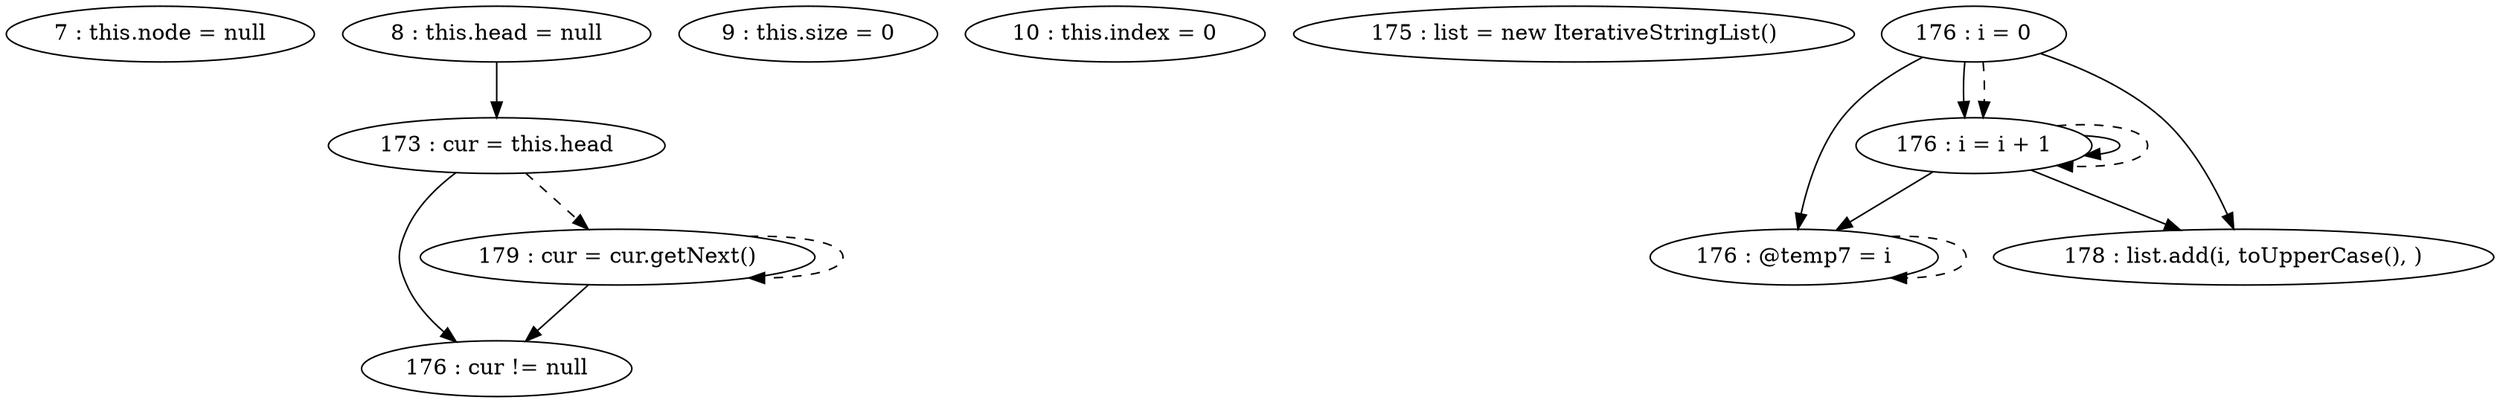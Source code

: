 digraph G {
"7 : this.node = null"
"8 : this.head = null"
"8 : this.head = null" -> "173 : cur = this.head"
"9 : this.size = 0"
"10 : this.index = 0"
"173 : cur = this.head"
"173 : cur = this.head" -> "176 : cur != null"
"173 : cur = this.head" -> "179 : cur = cur.getNext()" [style=dashed]
"175 : list = new IterativeStringList()"
"176 : i = 0"
"176 : i = 0" -> "176 : i = i + 1"
"176 : i = 0" -> "176 : @temp7 = i"
"176 : i = 0" -> "178 : list.add(i, toUpperCase(), )"
"176 : i = 0" -> "176 : i = i + 1" [style=dashed]
"176 : cur != null"
"178 : list.add(i, toUpperCase(), )"
"179 : cur = cur.getNext()"
"179 : cur = cur.getNext()" -> "176 : cur != null"
"179 : cur = cur.getNext()" -> "179 : cur = cur.getNext()" [style=dashed]
"176 : @temp7 = i"
"176 : @temp7 = i" -> "176 : @temp7 = i" [style=dashed]
"176 : i = i + 1"
"176 : i = i + 1" -> "176 : i = i + 1"
"176 : i = i + 1" -> "176 : @temp7 = i"
"176 : i = i + 1" -> "178 : list.add(i, toUpperCase(), )"
"176 : i = i + 1" -> "176 : i = i + 1" [style=dashed]
}